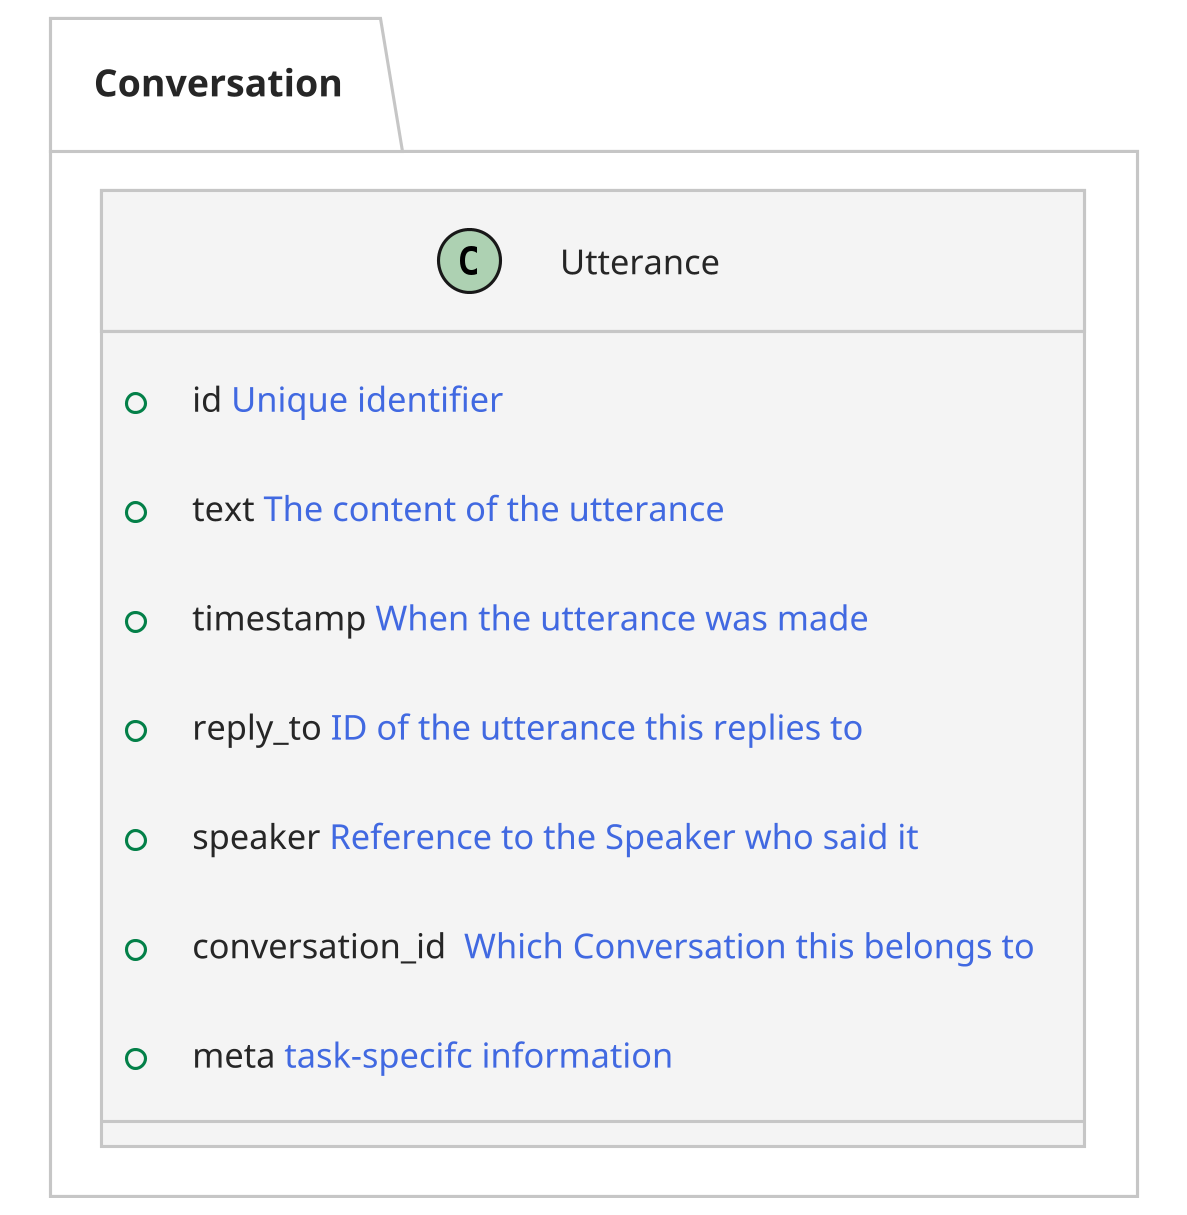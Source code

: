 @startuml

skinparam linetype ortho
skinparam dpi 300
allow_mixing
top to bottom direction
!theme carbon-gray
!define COMMENT(x) <color:RoyalBlue>x</color>

' === Core Classes ===

package "Conversation" {

    class Utterance {
        +id COMMENT(Unique identifier)
        +text COMMENT(The content of the utterance)
        +timestamp COMMENT(When the utterance was made)
        +reply_to COMMENT(ID of the utterance this replies to)
        +speaker COMMENT(Reference to the Speaker who said it)
        +conversation_id  COMMENT(Which Conversation this belongs to)
        +meta COMMENT(task-specifc information)
    }
}
@enduml
